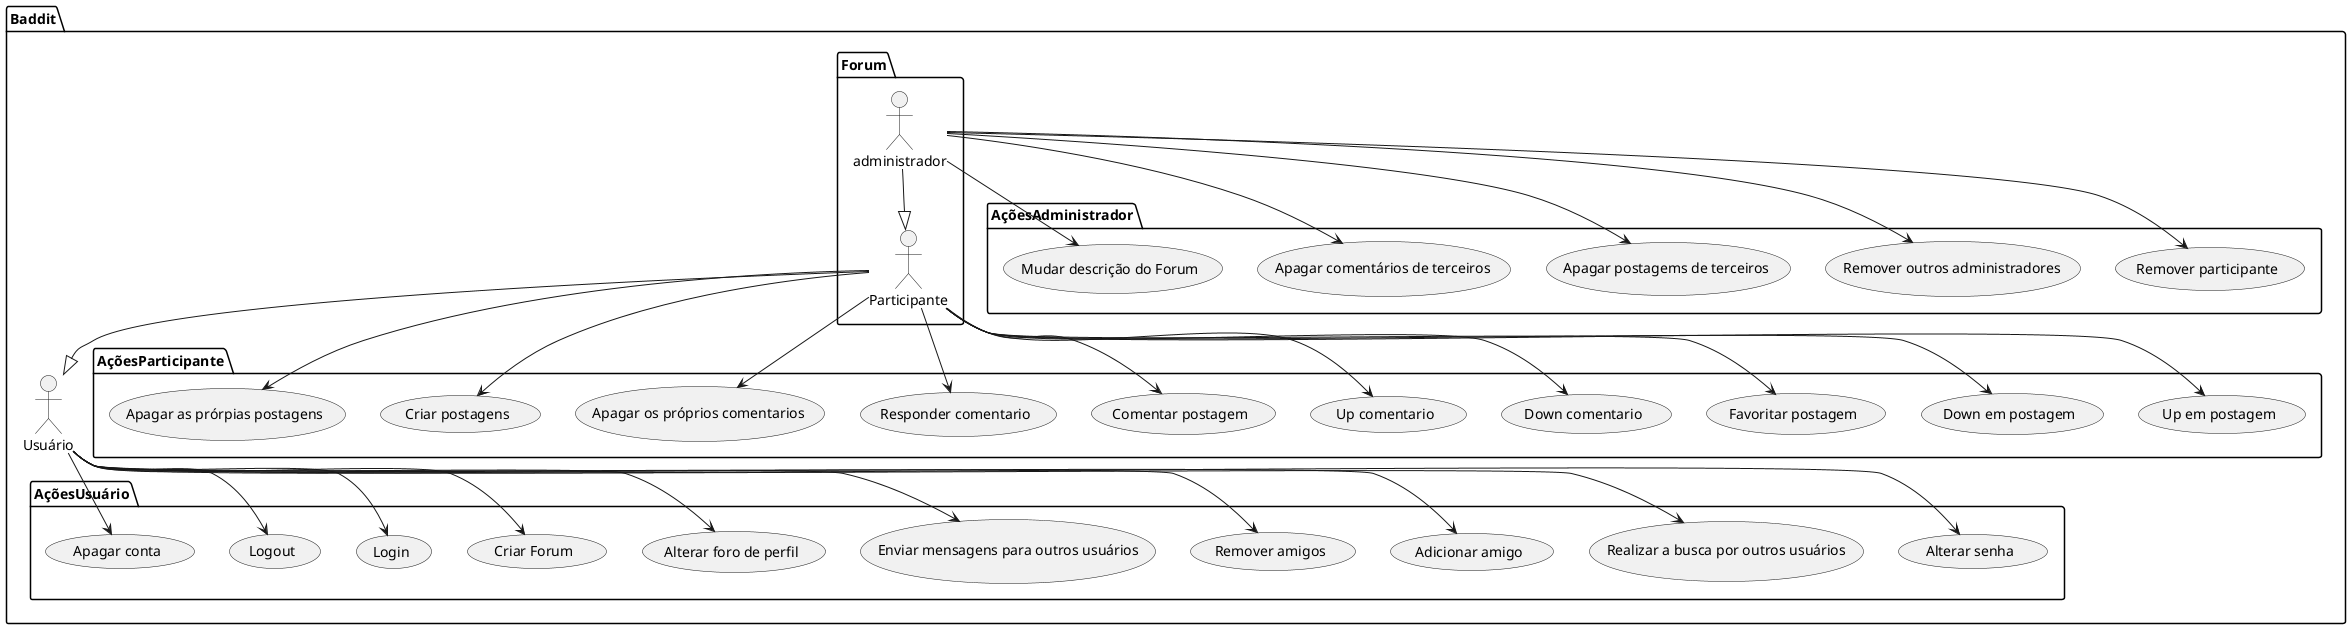 @startuml



package Baddit {
    
actor Usuário as g

package Forum {
  actor Participante as c
  actor administrador as fc
}

package AçõesParticipante{

  usecase "Up em postagem" as UC1
  usecase "Down em postagem" as UC2
  usecase "Favoritar postagem" as UC3
  usecase "Down comentario" as UC4
  usecase "Up comentario" as UC5
  usecase "Comentar postagem" as UC6
  usecase "Responder comentario" as UC7
  usecase "Apagar os próprios comentarios" as UC8
  usecase "Criar postagens" as UC9
  usecase "Apagar as prórpias postagens" as UC10
}
package AçõesUsuário {
  usecase "Alterar senha" as UC11
  usecase "Realizar a busca por outros usuários" as UC12
  usecase "Adicionar amigo" as UC13
  usecase "Remover amigos" as UC14
  usecase "Enviar mensagens para outros usuários" as UC15
  usecase "Alterar foro de perfil" as UC16
  usecase "Criar Forum" as UC17
  usecase "Login" as UC18
  usecase "Logout" as UC19
  usecase "Apagar conta" as UC20
}
package AçõesAdministrador{
  usecase "Remover participante" as UC21
  usecase "Remover outros administradores" as UC22
  usecase "Apagar postagems de terceiros" as UC23
  usecase "Apagar comentários de terceiros" as UC24
  usecase "Mudar descrição do Forum" as UC25
}
}

c --|> g
fc --|> c


c --> UC1
c --> UC2
c --> UC3
c --> UC4
c --> UC5
c --> UC6
c --> UC7
c --> UC8
c --> UC9
c --> UC10

g --> UC11
g --> UC12
g --> UC13
g --> UC14
g --> UC15
g --> UC16
g --> UC17
g --> UC18
g --> UC19
g --> UC20

fc --> UC21
fc --> UC22
fc --> UC23
fc --> UC24
fc --> UC25
@enduml
